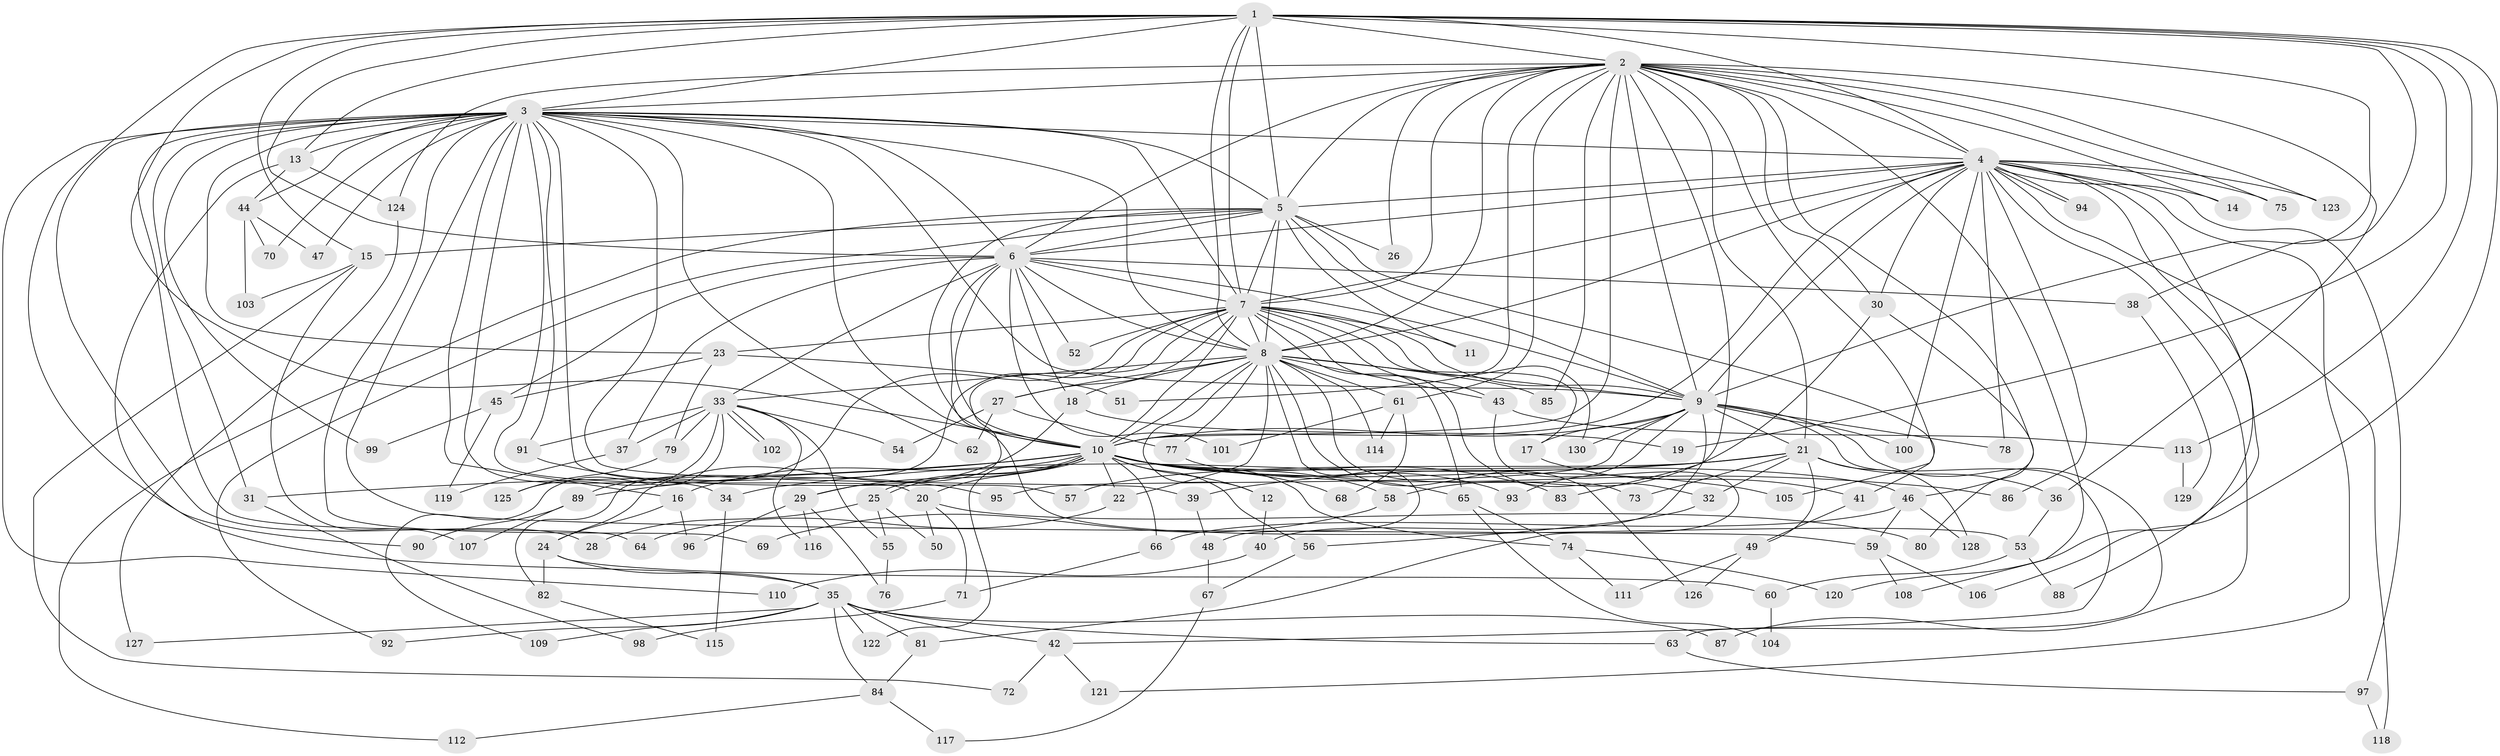// coarse degree distribution, {27: 0.010416666666666666, 25: 0.020833333333333332, 26: 0.010416666666666666, 23: 0.010416666666666666, 15: 0.010416666666666666, 16: 0.010416666666666666, 20: 0.010416666666666666, 17: 0.010416666666666666, 2: 0.46875, 3: 0.1875, 6: 0.010416666666666666, 5: 0.10416666666666667, 4: 0.10416666666666667, 10: 0.010416666666666666, 12: 0.020833333333333332}
// Generated by graph-tools (version 1.1) at 2025/51/02/27/25 19:51:46]
// undirected, 130 vertices, 285 edges
graph export_dot {
graph [start="1"]
  node [color=gray90,style=filled];
  1;
  2;
  3;
  4;
  5;
  6;
  7;
  8;
  9;
  10;
  11;
  12;
  13;
  14;
  15;
  16;
  17;
  18;
  19;
  20;
  21;
  22;
  23;
  24;
  25;
  26;
  27;
  28;
  29;
  30;
  31;
  32;
  33;
  34;
  35;
  36;
  37;
  38;
  39;
  40;
  41;
  42;
  43;
  44;
  45;
  46;
  47;
  48;
  49;
  50;
  51;
  52;
  53;
  54;
  55;
  56;
  57;
  58;
  59;
  60;
  61;
  62;
  63;
  64;
  65;
  66;
  67;
  68;
  69;
  70;
  71;
  72;
  73;
  74;
  75;
  76;
  77;
  78;
  79;
  80;
  81;
  82;
  83;
  84;
  85;
  86;
  87;
  88;
  89;
  90;
  91;
  92;
  93;
  94;
  95;
  96;
  97;
  98;
  99;
  100;
  101;
  102;
  103;
  104;
  105;
  106;
  107;
  108;
  109;
  110;
  111;
  112;
  113;
  114;
  115;
  116;
  117;
  118;
  119;
  120;
  121;
  122;
  123;
  124;
  125;
  126;
  127;
  128;
  129;
  130;
  1 -- 2;
  1 -- 3;
  1 -- 4;
  1 -- 5;
  1 -- 6;
  1 -- 7;
  1 -- 8;
  1 -- 9;
  1 -- 10;
  1 -- 13;
  1 -- 15;
  1 -- 19;
  1 -- 38;
  1 -- 90;
  1 -- 106;
  1 -- 113;
  2 -- 3;
  2 -- 4;
  2 -- 5;
  2 -- 6;
  2 -- 7;
  2 -- 8;
  2 -- 9;
  2 -- 10;
  2 -- 14;
  2 -- 21;
  2 -- 26;
  2 -- 30;
  2 -- 36;
  2 -- 46;
  2 -- 51;
  2 -- 61;
  2 -- 75;
  2 -- 83;
  2 -- 85;
  2 -- 105;
  2 -- 108;
  2 -- 123;
  2 -- 124;
  3 -- 4;
  3 -- 5;
  3 -- 6;
  3 -- 7;
  3 -- 8;
  3 -- 9;
  3 -- 10;
  3 -- 13;
  3 -- 16;
  3 -- 20;
  3 -- 23;
  3 -- 28;
  3 -- 31;
  3 -- 34;
  3 -- 39;
  3 -- 44;
  3 -- 47;
  3 -- 57;
  3 -- 59;
  3 -- 62;
  3 -- 64;
  3 -- 69;
  3 -- 70;
  3 -- 91;
  3 -- 99;
  3 -- 110;
  4 -- 5;
  4 -- 6;
  4 -- 7;
  4 -- 8;
  4 -- 9;
  4 -- 10;
  4 -- 14;
  4 -- 30;
  4 -- 75;
  4 -- 78;
  4 -- 86;
  4 -- 87;
  4 -- 88;
  4 -- 94;
  4 -- 94;
  4 -- 97;
  4 -- 100;
  4 -- 118;
  4 -- 120;
  4 -- 121;
  4 -- 123;
  5 -- 6;
  5 -- 7;
  5 -- 8;
  5 -- 9;
  5 -- 10;
  5 -- 11;
  5 -- 15;
  5 -- 26;
  5 -- 41;
  5 -- 92;
  5 -- 112;
  6 -- 7;
  6 -- 8;
  6 -- 9;
  6 -- 10;
  6 -- 18;
  6 -- 33;
  6 -- 37;
  6 -- 38;
  6 -- 45;
  6 -- 52;
  6 -- 53;
  6 -- 101;
  7 -- 8;
  7 -- 9;
  7 -- 10;
  7 -- 11;
  7 -- 17;
  7 -- 23;
  7 -- 27;
  7 -- 29;
  7 -- 32;
  7 -- 43;
  7 -- 52;
  7 -- 65;
  7 -- 82;
  7 -- 89;
  7 -- 130;
  8 -- 9;
  8 -- 10;
  8 -- 12;
  8 -- 18;
  8 -- 22;
  8 -- 27;
  8 -- 33;
  8 -- 43;
  8 -- 48;
  8 -- 61;
  8 -- 73;
  8 -- 77;
  8 -- 85;
  8 -- 114;
  8 -- 126;
  9 -- 10;
  9 -- 17;
  9 -- 21;
  9 -- 40;
  9 -- 42;
  9 -- 63;
  9 -- 78;
  9 -- 93;
  9 -- 95;
  9 -- 100;
  9 -- 130;
  10 -- 12;
  10 -- 16;
  10 -- 20;
  10 -- 22;
  10 -- 25;
  10 -- 25;
  10 -- 29;
  10 -- 31;
  10 -- 46;
  10 -- 56;
  10 -- 58;
  10 -- 65;
  10 -- 66;
  10 -- 68;
  10 -- 74;
  10 -- 83;
  10 -- 86;
  10 -- 89;
  10 -- 105;
  10 -- 122;
  12 -- 40;
  13 -- 35;
  13 -- 44;
  13 -- 124;
  15 -- 72;
  15 -- 103;
  15 -- 107;
  16 -- 24;
  16 -- 96;
  17 -- 41;
  18 -- 19;
  18 -- 24;
  20 -- 50;
  20 -- 71;
  20 -- 80;
  21 -- 32;
  21 -- 34;
  21 -- 36;
  21 -- 39;
  21 -- 49;
  21 -- 57;
  21 -- 73;
  21 -- 128;
  22 -- 64;
  23 -- 45;
  23 -- 51;
  23 -- 79;
  24 -- 35;
  24 -- 60;
  24 -- 82;
  25 -- 28;
  25 -- 50;
  25 -- 55;
  27 -- 54;
  27 -- 62;
  27 -- 77;
  29 -- 76;
  29 -- 96;
  29 -- 116;
  30 -- 58;
  30 -- 80;
  31 -- 98;
  32 -- 56;
  33 -- 37;
  33 -- 54;
  33 -- 55;
  33 -- 79;
  33 -- 91;
  33 -- 102;
  33 -- 102;
  33 -- 109;
  33 -- 116;
  33 -- 125;
  34 -- 115;
  35 -- 42;
  35 -- 63;
  35 -- 81;
  35 -- 84;
  35 -- 87;
  35 -- 92;
  35 -- 109;
  35 -- 122;
  35 -- 127;
  36 -- 53;
  37 -- 119;
  38 -- 129;
  39 -- 48;
  40 -- 110;
  41 -- 49;
  42 -- 72;
  42 -- 121;
  43 -- 81;
  43 -- 113;
  44 -- 47;
  44 -- 70;
  44 -- 103;
  45 -- 99;
  45 -- 119;
  46 -- 59;
  46 -- 66;
  46 -- 128;
  48 -- 67;
  49 -- 111;
  49 -- 126;
  53 -- 60;
  53 -- 88;
  55 -- 76;
  56 -- 67;
  58 -- 69;
  59 -- 106;
  59 -- 108;
  60 -- 104;
  61 -- 68;
  61 -- 101;
  61 -- 114;
  63 -- 97;
  65 -- 74;
  65 -- 104;
  66 -- 71;
  67 -- 117;
  71 -- 98;
  74 -- 111;
  74 -- 120;
  77 -- 93;
  79 -- 125;
  81 -- 84;
  82 -- 115;
  84 -- 112;
  84 -- 117;
  89 -- 90;
  89 -- 107;
  91 -- 95;
  97 -- 118;
  113 -- 129;
  124 -- 127;
}
